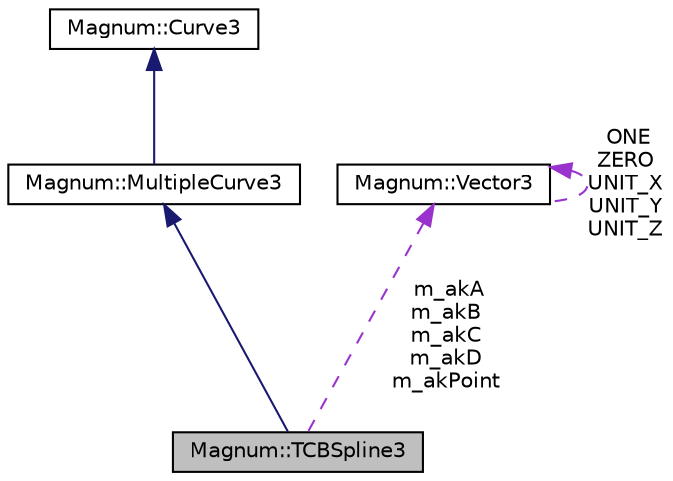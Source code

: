 digraph "Magnum::TCBSpline3"
{
  edge [fontname="Helvetica",fontsize="10",labelfontname="Helvetica",labelfontsize="10"];
  node [fontname="Helvetica",fontsize="10",shape=record];
  Node1 [label="Magnum::TCBSpline3",height=0.2,width=0.4,color="black", fillcolor="grey75", style="filled", fontcolor="black"];
  Node2 -> Node1 [dir="back",color="midnightblue",fontsize="10",style="solid"];
  Node2 [label="Magnum::MultipleCurve3",height=0.2,width=0.4,color="black", fillcolor="white", style="filled",URL="$class_magnum_1_1_multiple_curve3.html"];
  Node3 -> Node2 [dir="back",color="midnightblue",fontsize="10",style="solid"];
  Node3 [label="Magnum::Curve3",height=0.2,width=0.4,color="black", fillcolor="white", style="filled",URL="$class_magnum_1_1_curve3.html"];
  Node4 -> Node1 [dir="back",color="darkorchid3",fontsize="10",style="dashed",label=" m_akA\nm_akB\nm_akC\nm_akD\nm_akPoint" ];
  Node4 [label="Magnum::Vector3",height=0.2,width=0.4,color="black", fillcolor="white", style="filled",URL="$class_magnum_1_1_vector3.html"];
  Node4 -> Node4 [dir="back",color="darkorchid3",fontsize="10",style="dashed",label=" ONE\nZERO\nUNIT_X\nUNIT_Y\nUNIT_Z" ];
}

